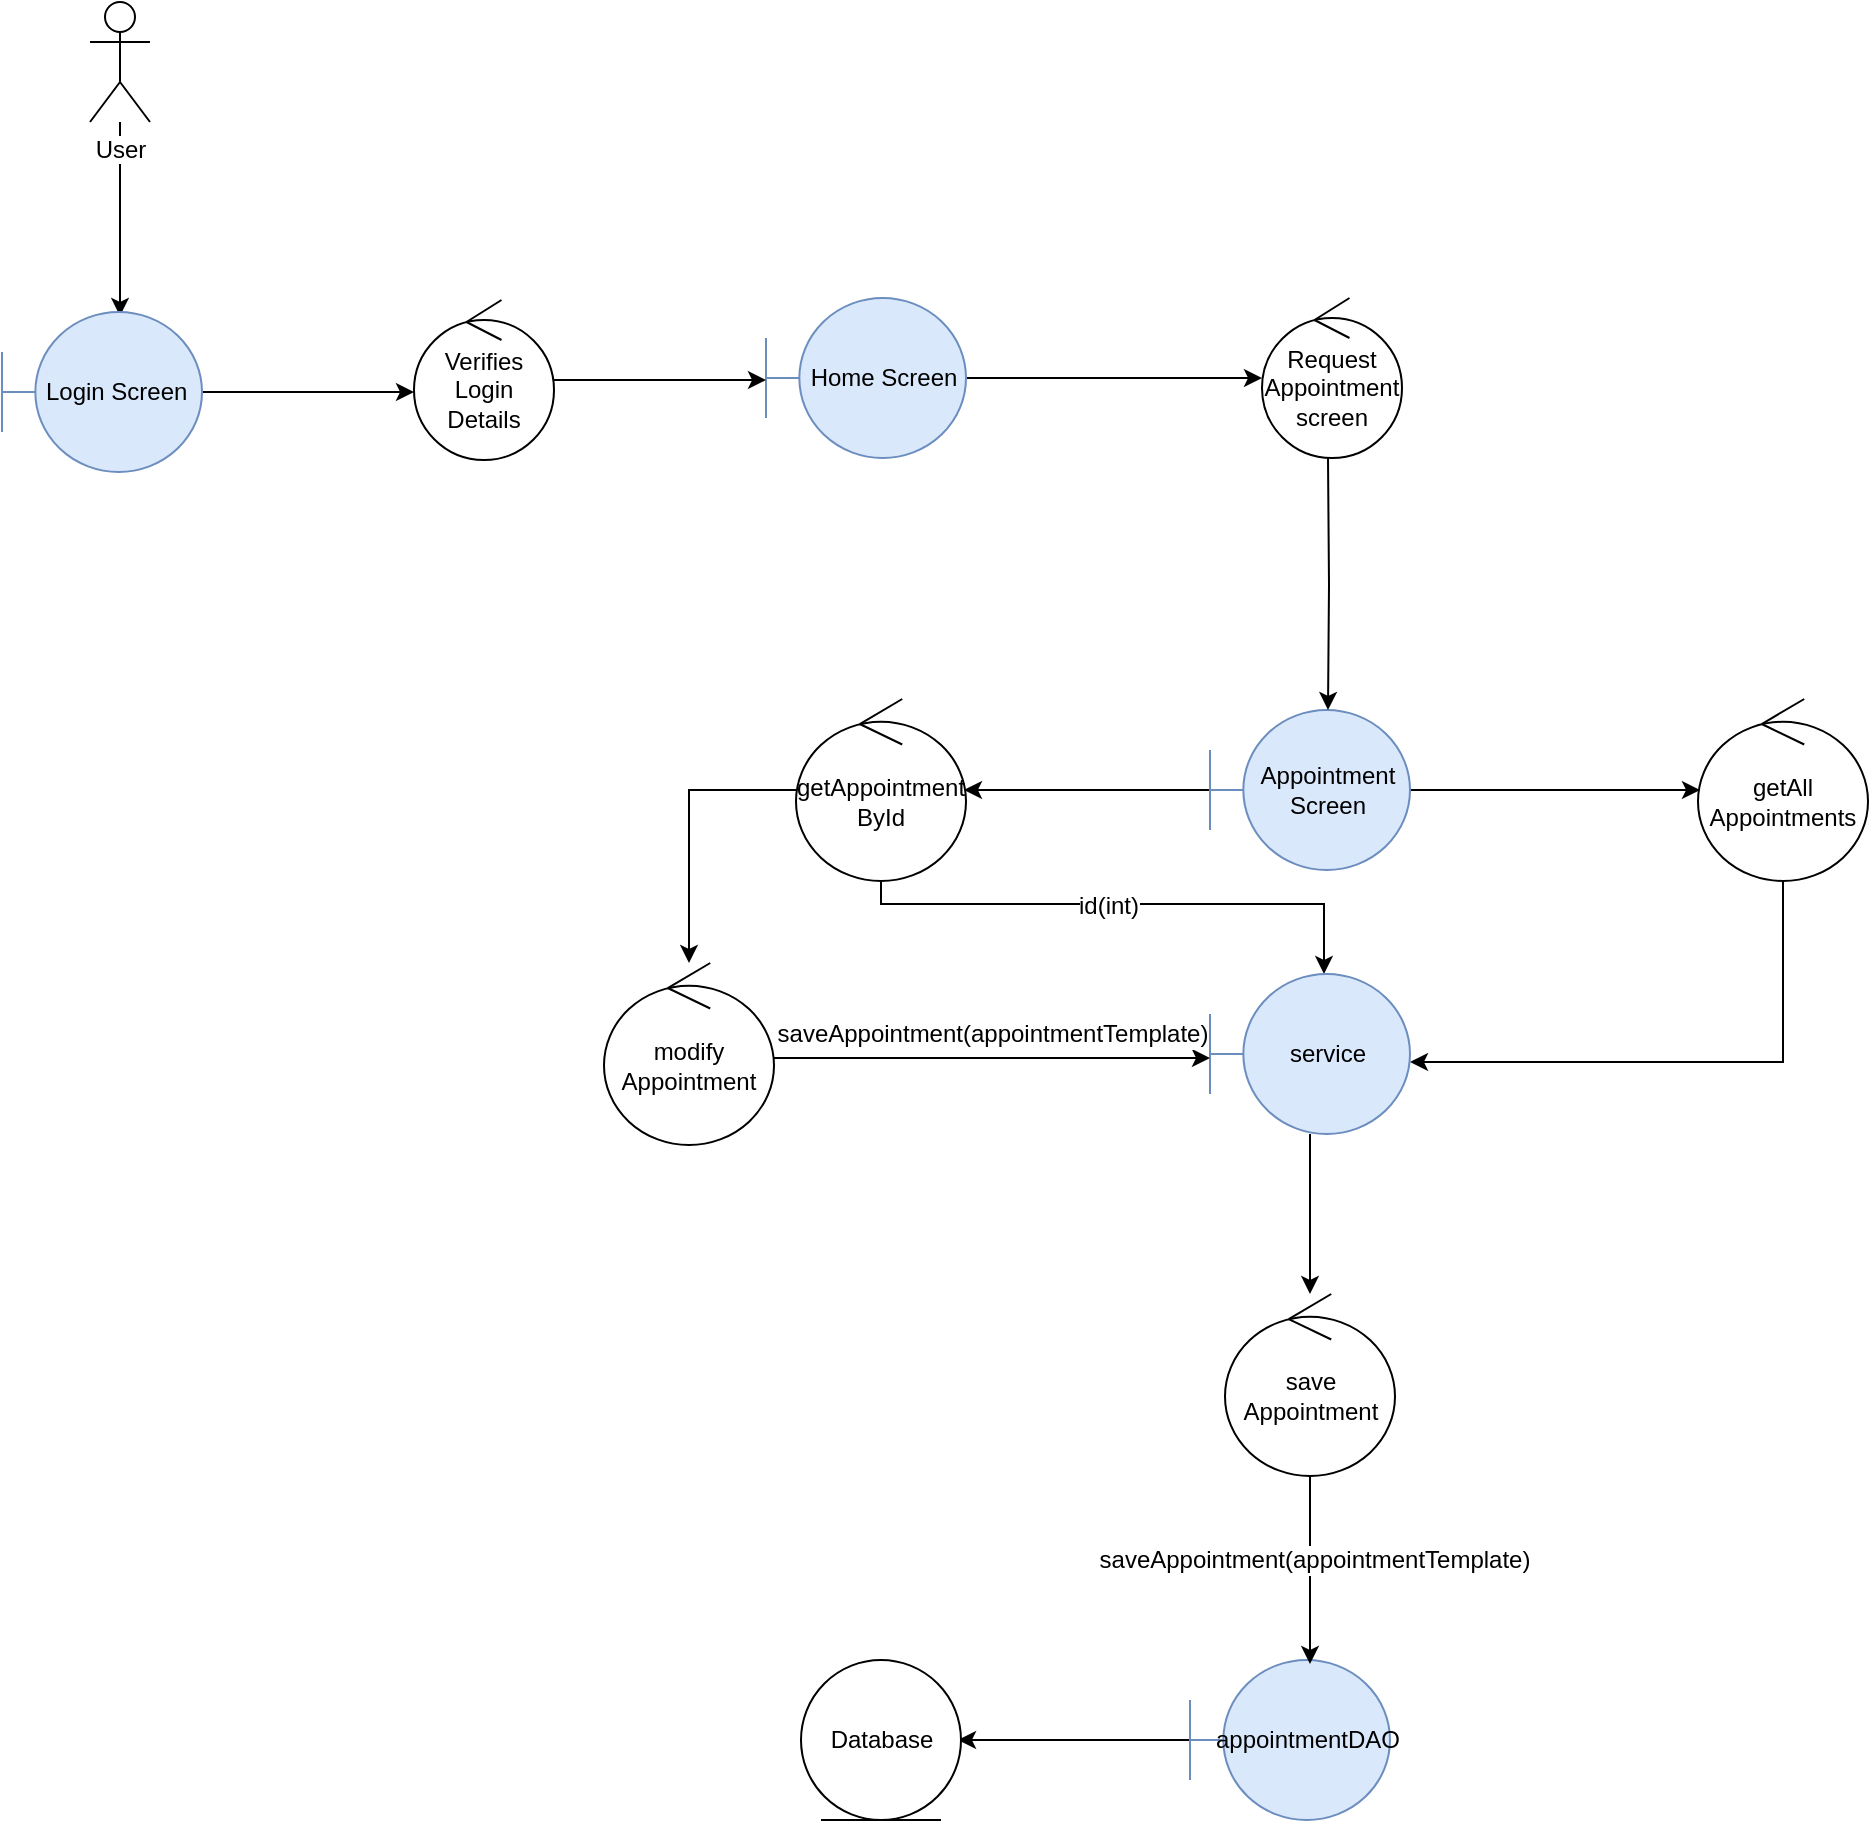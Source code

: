<mxfile version="12.7.9" type="device"><diagram id="BrF4MlTiRygEI6N2EQmU" name="Page-1"><mxGraphModel dx="1129" dy="1207" grid="0" gridSize="10" guides="1" tooltips="1" connect="1" arrows="1" fold="1" page="0" pageScale="1" pageWidth="827" pageHeight="1169" math="0" shadow="0"><root><mxCell id="0"/><mxCell id="1" parent="0"/><mxCell id="Yz0KQG21eLQXSvwlhizP-1" value="" style="edgeStyle=orthogonalEdgeStyle;rounded=0;orthogonalLoop=1;jettySize=auto;html=1;entryX=0.59;entryY=0.025;entryDx=0;entryDy=0;entryPerimeter=0;" edge="1" parent="1" source="Yz0KQG21eLQXSvwlhizP-2" target="Yz0KQG21eLQXSvwlhizP-4"><mxGeometry relative="1" as="geometry"><mxPoint x="396" y="497" as="targetPoint"/></mxGeometry></mxCell><mxCell id="Yz0KQG21eLQXSvwlhizP-2" value="User" style="shape=umlActor;verticalLabelPosition=bottom;labelBackgroundColor=#ffffff;verticalAlign=top;html=1;outlineConnect=0;" vertex="1" parent="1"><mxGeometry x="390" y="357" width="30" height="60" as="geometry"/></mxCell><mxCell id="Yz0KQG21eLQXSvwlhizP-3" value="" style="edgeStyle=orthogonalEdgeStyle;rounded=0;orthogonalLoop=1;jettySize=auto;html=1;entryX=0;entryY=0.575;entryDx=0;entryDy=0;entryPerimeter=0;" edge="1" parent="1" source="Yz0KQG21eLQXSvwlhizP-4" target="Yz0KQG21eLQXSvwlhizP-9"><mxGeometry relative="1" as="geometry"><mxPoint x="526" y="552" as="targetPoint"/></mxGeometry></mxCell><mxCell id="Yz0KQG21eLQXSvwlhizP-4" value="Login Screen&amp;nbsp;" style="shape=umlBoundary;whiteSpace=wrap;html=1;fillColor=#dae8fc;strokeColor=#6c8ebf;" vertex="1" parent="1"><mxGeometry x="346" y="512" width="100" height="80" as="geometry"/></mxCell><mxCell id="Yz0KQG21eLQXSvwlhizP-5" value="" style="edgeStyle=orthogonalEdgeStyle;rounded=0;orthogonalLoop=1;jettySize=auto;html=1;" edge="1" parent="1" source="Yz0KQG21eLQXSvwlhizP-6" target="Yz0KQG21eLQXSvwlhizP-11"><mxGeometry relative="1" as="geometry"><mxPoint x="908" y="545" as="targetPoint"/></mxGeometry></mxCell><mxCell id="Yz0KQG21eLQXSvwlhizP-6" value="Home Screen" style="shape=umlBoundary;whiteSpace=wrap;html=1;fillColor=#dae8fc;strokeColor=#6c8ebf;" vertex="1" parent="1"><mxGeometry x="728" y="505" width="100" height="80" as="geometry"/></mxCell><mxCell id="Yz0KQG21eLQXSvwlhizP-8" value="" style="edgeStyle=orthogonalEdgeStyle;rounded=0;orthogonalLoop=1;jettySize=auto;html=1;entryX=0;entryY=0.513;entryDx=0;entryDy=0;entryPerimeter=0;" edge="1" parent="1" source="Yz0KQG21eLQXSvwlhizP-9" target="Yz0KQG21eLQXSvwlhizP-6"><mxGeometry relative="1" as="geometry"><mxPoint x="702" y="546" as="targetPoint"/></mxGeometry></mxCell><mxCell id="Yz0KQG21eLQXSvwlhizP-9" value="Verifies Login Details" style="ellipse;shape=umlControl;whiteSpace=wrap;html=1;" vertex="1" parent="1"><mxGeometry x="552" y="506" width="70" height="80" as="geometry"/></mxCell><mxCell id="Yz0KQG21eLQXSvwlhizP-11" value="Request Appointment screen" style="ellipse;shape=umlControl;whiteSpace=wrap;html=1;" vertex="1" parent="1"><mxGeometry x="976" y="505" width="70" height="80" as="geometry"/></mxCell><mxCell id="Yz0KQG21eLQXSvwlhizP-16" value="" style="edgeStyle=orthogonalEdgeStyle;rounded=0;orthogonalLoop=1;jettySize=auto;html=1;entryX=0.988;entryY=0.56;entryDx=0;entryDy=0;entryPerimeter=0;" edge="1" parent="1" source="Yz0KQG21eLQXSvwlhizP-7"><mxGeometry relative="1" as="geometry"><mxPoint x="826.98" y="750.96" as="targetPoint"/></mxGeometry></mxCell><mxCell id="Yz0KQG21eLQXSvwlhizP-22" value="" style="edgeStyle=orthogonalEdgeStyle;rounded=0;orthogonalLoop=1;jettySize=auto;html=1;" edge="1" parent="1" source="Yz0KQG21eLQXSvwlhizP-7"><mxGeometry relative="1" as="geometry"><mxPoint x="1195" y="751" as="targetPoint"/></mxGeometry></mxCell><mxCell id="Yz0KQG21eLQXSvwlhizP-7" value="Appointment Screen" style="shape=umlBoundary;whiteSpace=wrap;html=1;fillColor=#dae8fc;strokeColor=#6c8ebf;" vertex="1" parent="1"><mxGeometry x="950" y="711" width="100" height="80" as="geometry"/></mxCell><mxCell id="Yz0KQG21eLQXSvwlhizP-12" value="" style="edgeStyle=orthogonalEdgeStyle;rounded=0;orthogonalLoop=1;jettySize=auto;html=1;entryX=0.59;entryY=0;entryDx=0;entryDy=0;entryPerimeter=0;" edge="1" parent="1" target="Yz0KQG21eLQXSvwlhizP-7"><mxGeometry relative="1" as="geometry"><mxPoint x="1009" y="585" as="sourcePoint"/><mxPoint x="1009" y="923" as="targetPoint"/><Array as="points"/></mxGeometry></mxCell><mxCell id="Yz0KQG21eLQXSvwlhizP-26" value="" style="edgeStyle=orthogonalEdgeStyle;rounded=0;orthogonalLoop=1;jettySize=auto;html=1;entryX=0.57;entryY=0;entryDx=0;entryDy=0;entryPerimeter=0;" edge="1" parent="1" target="Yz0KQG21eLQXSvwlhizP-29"><mxGeometry relative="1" as="geometry"><mxPoint x="785.5" y="791" as="sourcePoint"/><mxPoint x="785.5" y="871" as="targetPoint"/><Array as="points"><mxPoint x="786" y="808"/><mxPoint x="1007" y="808"/></Array></mxGeometry></mxCell><mxCell id="Yz0KQG21eLQXSvwlhizP-28" value="" style="edgeStyle=orthogonalEdgeStyle;rounded=0;orthogonalLoop=1;jettySize=auto;html=1;entryX=1;entryY=0.55;entryDx=0;entryDy=0;entryPerimeter=0;" edge="1" parent="1" target="Yz0KQG21eLQXSvwlhizP-29"><mxGeometry relative="1" as="geometry"><mxPoint x="1236.5" y="796.5" as="sourcePoint"/><mxPoint x="1236.5" y="876.5" as="targetPoint"/><Array as="points"><mxPoint x="1237" y="887"/></Array></mxGeometry></mxCell><mxCell id="Yz0KQG21eLQXSvwlhizP-30" value="id(int)" style="text;html=1;align=center;verticalAlign=middle;resizable=0;points=[];labelBackgroundColor=#ffffff;" vertex="1" connectable="0" parent="Yz0KQG21eLQXSvwlhizP-28"><mxGeometry x="0.163" relative="1" as="geometry"><mxPoint x="-267" y="-78" as="offset"/></mxGeometry></mxCell><mxCell id="Yz0KQG21eLQXSvwlhizP-41" value="" style="edgeStyle=orthogonalEdgeStyle;rounded=0;orthogonalLoop=1;jettySize=auto;html=1;" edge="1" parent="1" source="Yz0KQG21eLQXSvwlhizP-29" target="Yz0KQG21eLQXSvwlhizP-40"><mxGeometry relative="1" as="geometry"/></mxCell><mxCell id="Yz0KQG21eLQXSvwlhizP-29" value="service" style="shape=umlBoundary;whiteSpace=wrap;html=1;fillColor=#dae8fc;strokeColor=#6c8ebf;" vertex="1" parent="1"><mxGeometry x="950" y="843" width="100" height="80" as="geometry"/></mxCell><mxCell id="Yz0KQG21eLQXSvwlhizP-47" value="" style="edgeStyle=orthogonalEdgeStyle;rounded=0;orthogonalLoop=1;jettySize=auto;html=1;" edge="1" parent="1" source="Yz0KQG21eLQXSvwlhizP-38"><mxGeometry relative="1" as="geometry"><mxPoint x="824" y="1226" as="targetPoint"/></mxGeometry></mxCell><mxCell id="Yz0KQG21eLQXSvwlhizP-38" value="appointmentDAO" style="shape=umlBoundary;whiteSpace=wrap;html=1;fillColor=#dae8fc;strokeColor=#6c8ebf;" vertex="1" parent="1"><mxGeometry x="940" y="1186" width="100" height="80" as="geometry"/></mxCell><mxCell id="Yz0KQG21eLQXSvwlhizP-34" value="" style="edgeStyle=orthogonalEdgeStyle;rounded=0;orthogonalLoop=1;jettySize=auto;html=1;" edge="1" parent="1" source="Yz0KQG21eLQXSvwlhizP-31" target="Yz0KQG21eLQXSvwlhizP-33"><mxGeometry relative="1" as="geometry"/></mxCell><mxCell id="Yz0KQG21eLQXSvwlhizP-31" value="getAppointment&lt;br&gt;ById" style="ellipse;shape=umlControl;whiteSpace=wrap;html=1;" vertex="1" parent="1"><mxGeometry x="743" y="705.5" width="85" height="91" as="geometry"/></mxCell><mxCell id="Yz0KQG21eLQXSvwlhizP-36" value="" style="edgeStyle=orthogonalEdgeStyle;rounded=0;orthogonalLoop=1;jettySize=auto;html=1;entryX=0;entryY=0.525;entryDx=0;entryDy=0;entryPerimeter=0;exitX=1;exitY=0.522;exitDx=0;exitDy=0;exitPerimeter=0;" edge="1" parent="1" source="Yz0KQG21eLQXSvwlhizP-33" target="Yz0KQG21eLQXSvwlhizP-29"><mxGeometry relative="1" as="geometry"><mxPoint x="812" y="903.5" as="targetPoint"/></mxGeometry></mxCell><mxCell id="Yz0KQG21eLQXSvwlhizP-37" value="saveAppointment(appointmentTemplate)" style="text;html=1;align=center;verticalAlign=middle;resizable=0;points=[];labelBackgroundColor=#ffffff;" vertex="1" connectable="0" parent="Yz0KQG21eLQXSvwlhizP-36"><mxGeometry x="-0.367" y="-1" relative="1" as="geometry"><mxPoint x="40" y="-13" as="offset"/></mxGeometry></mxCell><mxCell id="Yz0KQG21eLQXSvwlhizP-33" value="modify&lt;br&gt;Appointment" style="ellipse;shape=umlControl;whiteSpace=wrap;html=1;" vertex="1" parent="1"><mxGeometry x="647" y="837.5" width="85" height="91" as="geometry"/></mxCell><mxCell id="Yz0KQG21eLQXSvwlhizP-32" value="getAll Appointments" style="ellipse;shape=umlControl;whiteSpace=wrap;html=1;" vertex="1" parent="1"><mxGeometry x="1194" y="705.5" width="85" height="91" as="geometry"/></mxCell><mxCell id="Yz0KQG21eLQXSvwlhizP-42" value="" style="edgeStyle=orthogonalEdgeStyle;rounded=0;orthogonalLoop=1;jettySize=auto;html=1;entryX=0.6;entryY=0.025;entryDx=0;entryDy=0;entryPerimeter=0;" edge="1" parent="1" source="Yz0KQG21eLQXSvwlhizP-40" target="Yz0KQG21eLQXSvwlhizP-38"><mxGeometry relative="1" as="geometry"/></mxCell><mxCell id="Yz0KQG21eLQXSvwlhizP-44" value="saveAppointment(appointmentTemplate)" style="text;html=1;align=center;verticalAlign=middle;resizable=0;points=[];labelBackgroundColor=#ffffff;" vertex="1" connectable="0" parent="Yz0KQG21eLQXSvwlhizP-42"><mxGeometry x="0.255" y="1" relative="1" as="geometry"><mxPoint x="1" y="-17" as="offset"/></mxGeometry></mxCell><mxCell id="Yz0KQG21eLQXSvwlhizP-40" value="save Appointment" style="ellipse;shape=umlControl;whiteSpace=wrap;html=1;" vertex="1" parent="1"><mxGeometry x="957.5" y="1003" width="85" height="91" as="geometry"/></mxCell><mxCell id="Yz0KQG21eLQXSvwlhizP-48" value="Database" style="ellipse;shape=umlEntity;whiteSpace=wrap;html=1;" vertex="1" parent="1"><mxGeometry x="745.5" y="1186" width="80" height="80" as="geometry"/></mxCell></root></mxGraphModel></diagram></mxfile>